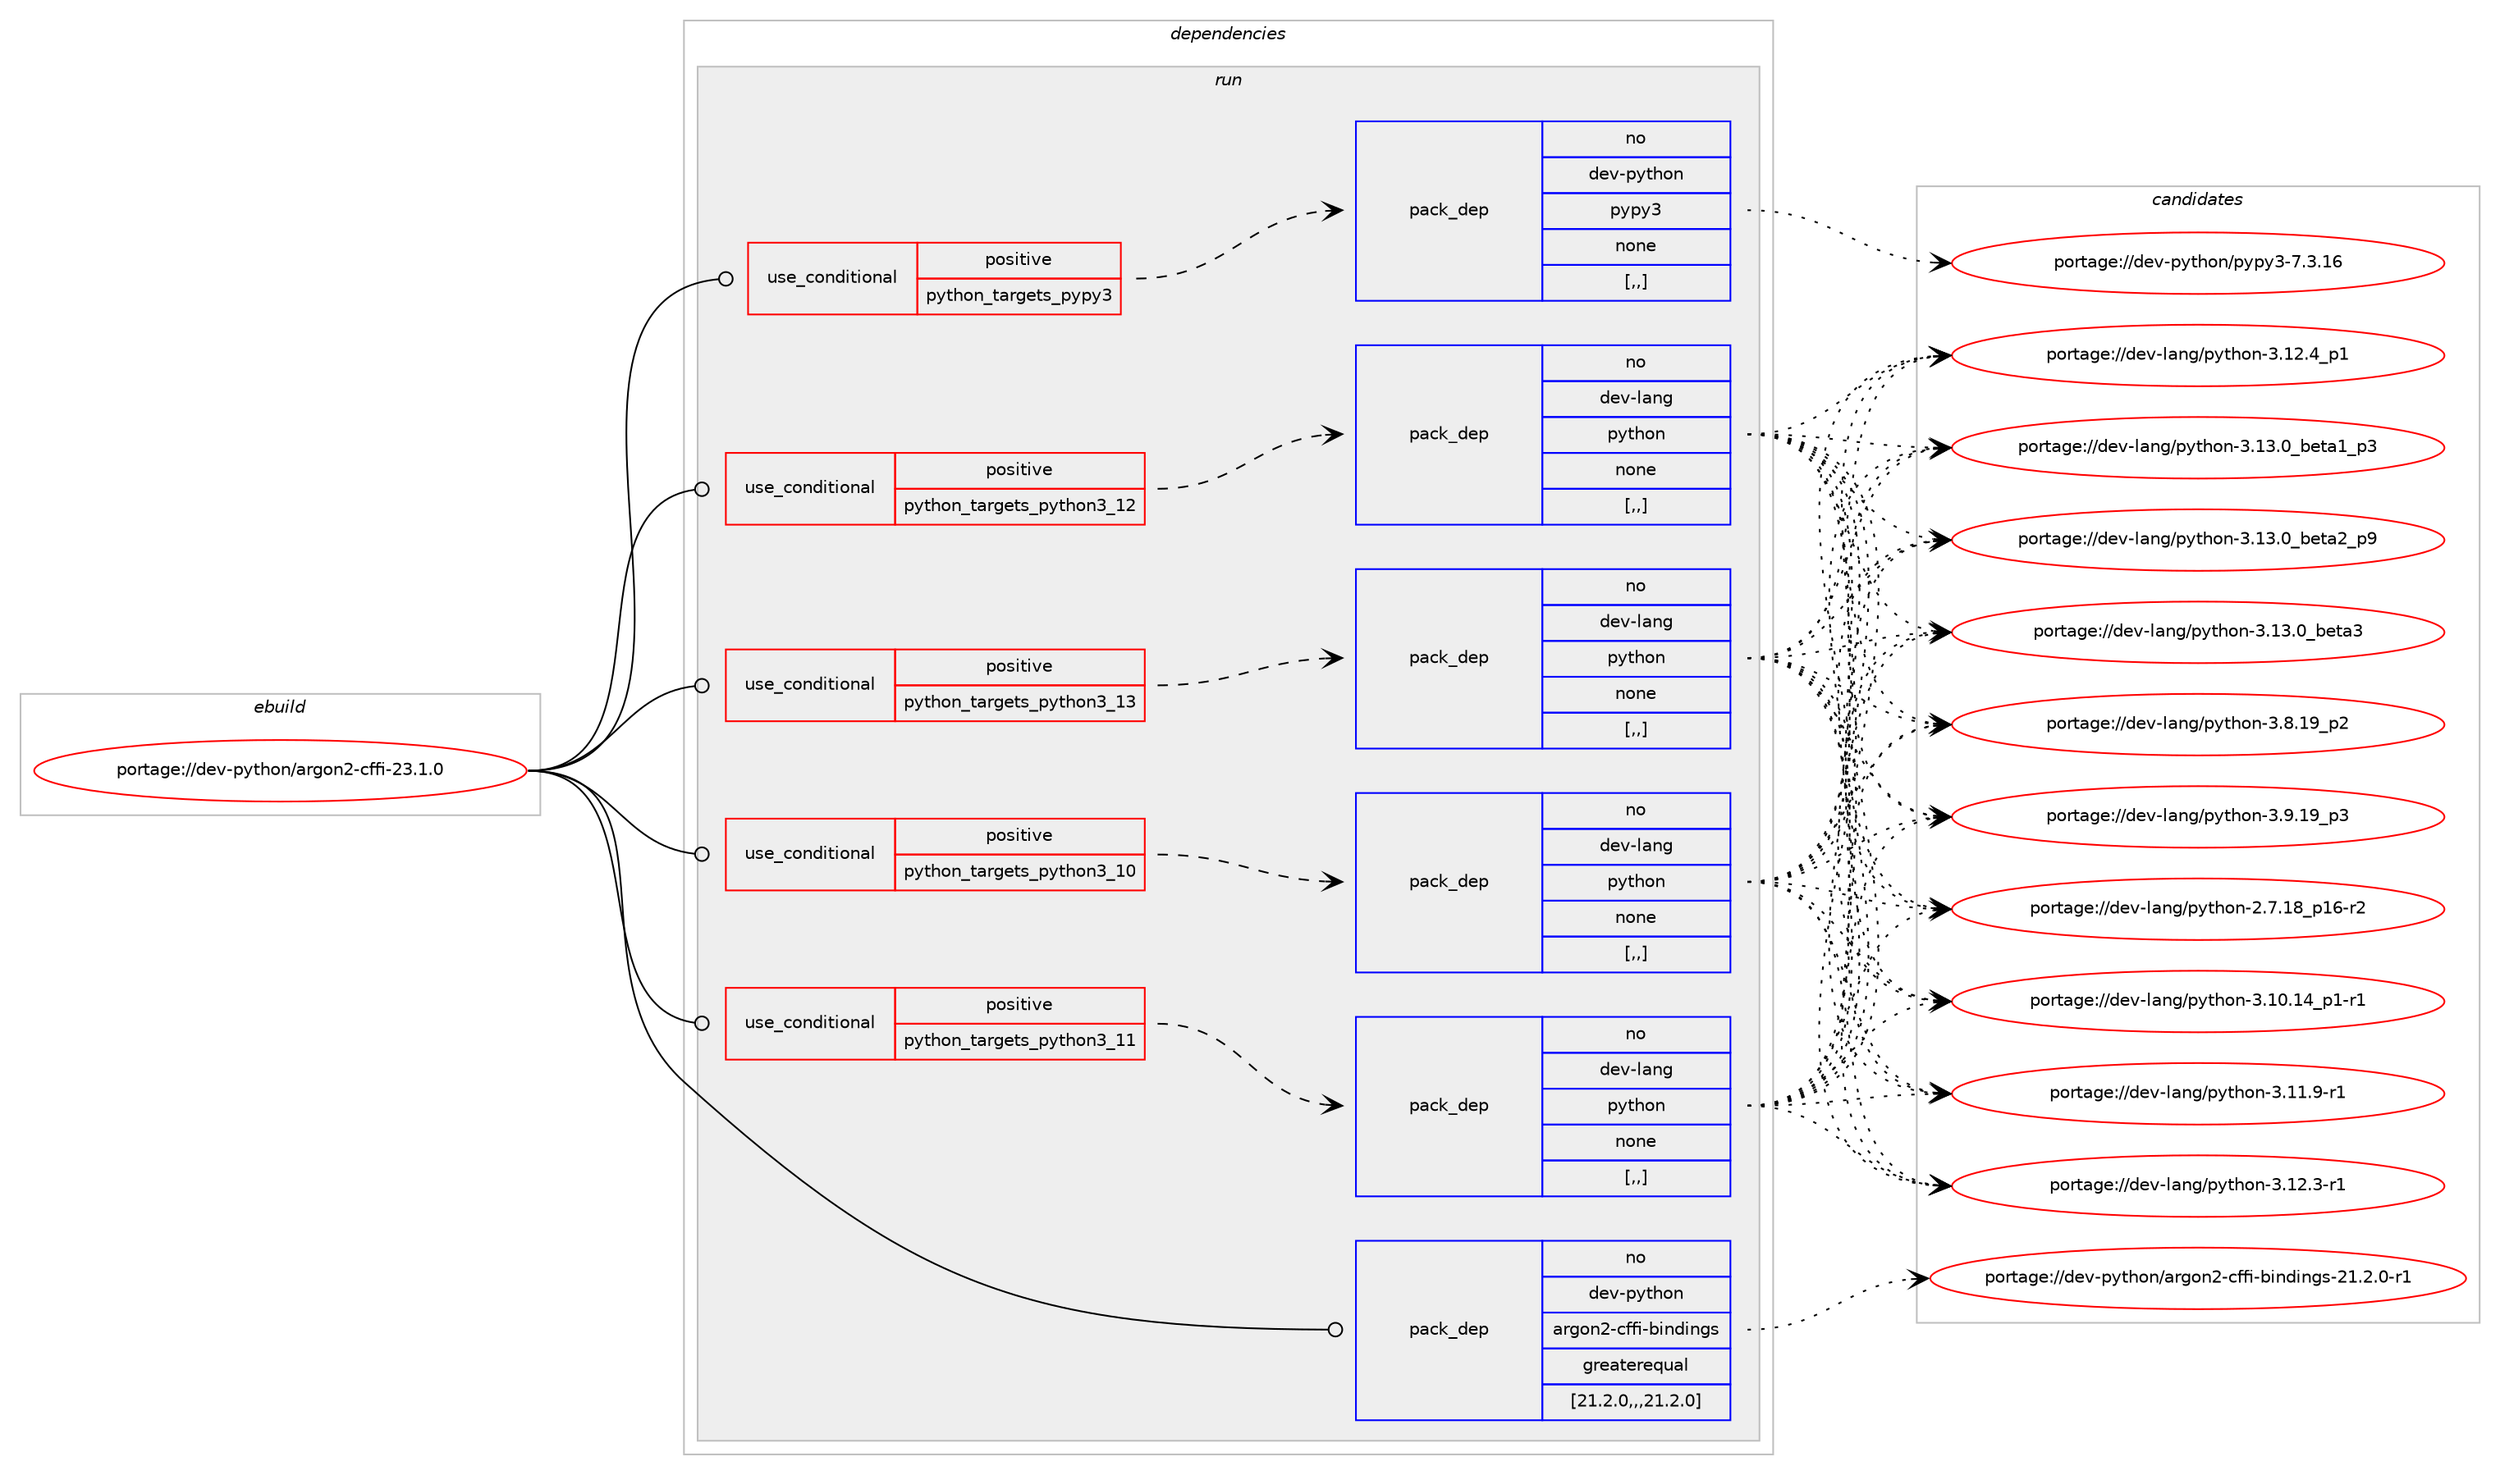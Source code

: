 digraph prolog {

# *************
# Graph options
# *************

newrank=true;
concentrate=true;
compound=true;
graph [rankdir=LR,fontname=Helvetica,fontsize=10,ranksep=1.5];#, ranksep=2.5, nodesep=0.2];
edge  [arrowhead=vee];
node  [fontname=Helvetica,fontsize=10];

# **********
# The ebuild
# **********

subgraph cluster_leftcol {
color=gray;
rank=same;
label=<<i>ebuild</i>>;
id [label="portage://dev-python/argon2-cffi-23.1.0", color=red, width=4, href="../dev-python/argon2-cffi-23.1.0.svg"];
}

# ****************
# The dependencies
# ****************

subgraph cluster_midcol {
color=gray;
label=<<i>dependencies</i>>;
subgraph cluster_compile {
fillcolor="#eeeeee";
style=filled;
label=<<i>compile</i>>;
}
subgraph cluster_compileandrun {
fillcolor="#eeeeee";
style=filled;
label=<<i>compile and run</i>>;
}
subgraph cluster_run {
fillcolor="#eeeeee";
style=filled;
label=<<i>run</i>>;
subgraph cond30114 {
dependency138830 [label=<<TABLE BORDER="0" CELLBORDER="1" CELLSPACING="0" CELLPADDING="4"><TR><TD ROWSPAN="3" CELLPADDING="10">use_conditional</TD></TR><TR><TD>positive</TD></TR><TR><TD>python_targets_pypy3</TD></TR></TABLE>>, shape=none, color=red];
subgraph pack107507 {
dependency138831 [label=<<TABLE BORDER="0" CELLBORDER="1" CELLSPACING="0" CELLPADDING="4" WIDTH="220"><TR><TD ROWSPAN="6" CELLPADDING="30">pack_dep</TD></TR><TR><TD WIDTH="110">no</TD></TR><TR><TD>dev-python</TD></TR><TR><TD>pypy3</TD></TR><TR><TD>none</TD></TR><TR><TD>[,,]</TD></TR></TABLE>>, shape=none, color=blue];
}
dependency138830:e -> dependency138831:w [weight=20,style="dashed",arrowhead="vee"];
}
id:e -> dependency138830:w [weight=20,style="solid",arrowhead="odot"];
subgraph cond30115 {
dependency138832 [label=<<TABLE BORDER="0" CELLBORDER="1" CELLSPACING="0" CELLPADDING="4"><TR><TD ROWSPAN="3" CELLPADDING="10">use_conditional</TD></TR><TR><TD>positive</TD></TR><TR><TD>python_targets_python3_10</TD></TR></TABLE>>, shape=none, color=red];
subgraph pack107508 {
dependency138833 [label=<<TABLE BORDER="0" CELLBORDER="1" CELLSPACING="0" CELLPADDING="4" WIDTH="220"><TR><TD ROWSPAN="6" CELLPADDING="30">pack_dep</TD></TR><TR><TD WIDTH="110">no</TD></TR><TR><TD>dev-lang</TD></TR><TR><TD>python</TD></TR><TR><TD>none</TD></TR><TR><TD>[,,]</TD></TR></TABLE>>, shape=none, color=blue];
}
dependency138832:e -> dependency138833:w [weight=20,style="dashed",arrowhead="vee"];
}
id:e -> dependency138832:w [weight=20,style="solid",arrowhead="odot"];
subgraph cond30116 {
dependency138834 [label=<<TABLE BORDER="0" CELLBORDER="1" CELLSPACING="0" CELLPADDING="4"><TR><TD ROWSPAN="3" CELLPADDING="10">use_conditional</TD></TR><TR><TD>positive</TD></TR><TR><TD>python_targets_python3_11</TD></TR></TABLE>>, shape=none, color=red];
subgraph pack107509 {
dependency138835 [label=<<TABLE BORDER="0" CELLBORDER="1" CELLSPACING="0" CELLPADDING="4" WIDTH="220"><TR><TD ROWSPAN="6" CELLPADDING="30">pack_dep</TD></TR><TR><TD WIDTH="110">no</TD></TR><TR><TD>dev-lang</TD></TR><TR><TD>python</TD></TR><TR><TD>none</TD></TR><TR><TD>[,,]</TD></TR></TABLE>>, shape=none, color=blue];
}
dependency138834:e -> dependency138835:w [weight=20,style="dashed",arrowhead="vee"];
}
id:e -> dependency138834:w [weight=20,style="solid",arrowhead="odot"];
subgraph cond30117 {
dependency138836 [label=<<TABLE BORDER="0" CELLBORDER="1" CELLSPACING="0" CELLPADDING="4"><TR><TD ROWSPAN="3" CELLPADDING="10">use_conditional</TD></TR><TR><TD>positive</TD></TR><TR><TD>python_targets_python3_12</TD></TR></TABLE>>, shape=none, color=red];
subgraph pack107510 {
dependency138837 [label=<<TABLE BORDER="0" CELLBORDER="1" CELLSPACING="0" CELLPADDING="4" WIDTH="220"><TR><TD ROWSPAN="6" CELLPADDING="30">pack_dep</TD></TR><TR><TD WIDTH="110">no</TD></TR><TR><TD>dev-lang</TD></TR><TR><TD>python</TD></TR><TR><TD>none</TD></TR><TR><TD>[,,]</TD></TR></TABLE>>, shape=none, color=blue];
}
dependency138836:e -> dependency138837:w [weight=20,style="dashed",arrowhead="vee"];
}
id:e -> dependency138836:w [weight=20,style="solid",arrowhead="odot"];
subgraph cond30118 {
dependency138838 [label=<<TABLE BORDER="0" CELLBORDER="1" CELLSPACING="0" CELLPADDING="4"><TR><TD ROWSPAN="3" CELLPADDING="10">use_conditional</TD></TR><TR><TD>positive</TD></TR><TR><TD>python_targets_python3_13</TD></TR></TABLE>>, shape=none, color=red];
subgraph pack107511 {
dependency138839 [label=<<TABLE BORDER="0" CELLBORDER="1" CELLSPACING="0" CELLPADDING="4" WIDTH="220"><TR><TD ROWSPAN="6" CELLPADDING="30">pack_dep</TD></TR><TR><TD WIDTH="110">no</TD></TR><TR><TD>dev-lang</TD></TR><TR><TD>python</TD></TR><TR><TD>none</TD></TR><TR><TD>[,,]</TD></TR></TABLE>>, shape=none, color=blue];
}
dependency138838:e -> dependency138839:w [weight=20,style="dashed",arrowhead="vee"];
}
id:e -> dependency138838:w [weight=20,style="solid",arrowhead="odot"];
subgraph pack107512 {
dependency138840 [label=<<TABLE BORDER="0" CELLBORDER="1" CELLSPACING="0" CELLPADDING="4" WIDTH="220"><TR><TD ROWSPAN="6" CELLPADDING="30">pack_dep</TD></TR><TR><TD WIDTH="110">no</TD></TR><TR><TD>dev-python</TD></TR><TR><TD>argon2-cffi-bindings</TD></TR><TR><TD>greaterequal</TD></TR><TR><TD>[21.2.0,,,21.2.0]</TD></TR></TABLE>>, shape=none, color=blue];
}
id:e -> dependency138840:w [weight=20,style="solid",arrowhead="odot"];
}
}

# **************
# The candidates
# **************

subgraph cluster_choices {
rank=same;
color=gray;
label=<<i>candidates</i>>;

subgraph choice107507 {
color=black;
nodesep=1;
choice10010111845112121116104111110471121211121215145554651464954 [label="portage://dev-python/pypy3-7.3.16", color=red, width=4,href="../dev-python/pypy3-7.3.16.svg"];
dependency138831:e -> choice10010111845112121116104111110471121211121215145554651464954:w [style=dotted,weight="100"];
}
subgraph choice107508 {
color=black;
nodesep=1;
choice100101118451089711010347112121116104111110455046554649569511249544511450 [label="portage://dev-lang/python-2.7.18_p16-r2", color=red, width=4,href="../dev-lang/python-2.7.18_p16-r2.svg"];
choice100101118451089711010347112121116104111110455146494846495295112494511449 [label="portage://dev-lang/python-3.10.14_p1-r1", color=red, width=4,href="../dev-lang/python-3.10.14_p1-r1.svg"];
choice100101118451089711010347112121116104111110455146494946574511449 [label="portage://dev-lang/python-3.11.9-r1", color=red, width=4,href="../dev-lang/python-3.11.9-r1.svg"];
choice100101118451089711010347112121116104111110455146495046514511449 [label="portage://dev-lang/python-3.12.3-r1", color=red, width=4,href="../dev-lang/python-3.12.3-r1.svg"];
choice100101118451089711010347112121116104111110455146495046529511249 [label="portage://dev-lang/python-3.12.4_p1", color=red, width=4,href="../dev-lang/python-3.12.4_p1.svg"];
choice10010111845108971101034711212111610411111045514649514648959810111697499511251 [label="portage://dev-lang/python-3.13.0_beta1_p3", color=red, width=4,href="../dev-lang/python-3.13.0_beta1_p3.svg"];
choice10010111845108971101034711212111610411111045514649514648959810111697509511257 [label="portage://dev-lang/python-3.13.0_beta2_p9", color=red, width=4,href="../dev-lang/python-3.13.0_beta2_p9.svg"];
choice1001011184510897110103471121211161041111104551464951464895981011169751 [label="portage://dev-lang/python-3.13.0_beta3", color=red, width=4,href="../dev-lang/python-3.13.0_beta3.svg"];
choice100101118451089711010347112121116104111110455146564649579511250 [label="portage://dev-lang/python-3.8.19_p2", color=red, width=4,href="../dev-lang/python-3.8.19_p2.svg"];
choice100101118451089711010347112121116104111110455146574649579511251 [label="portage://dev-lang/python-3.9.19_p3", color=red, width=4,href="../dev-lang/python-3.9.19_p3.svg"];
dependency138833:e -> choice100101118451089711010347112121116104111110455046554649569511249544511450:w [style=dotted,weight="100"];
dependency138833:e -> choice100101118451089711010347112121116104111110455146494846495295112494511449:w [style=dotted,weight="100"];
dependency138833:e -> choice100101118451089711010347112121116104111110455146494946574511449:w [style=dotted,weight="100"];
dependency138833:e -> choice100101118451089711010347112121116104111110455146495046514511449:w [style=dotted,weight="100"];
dependency138833:e -> choice100101118451089711010347112121116104111110455146495046529511249:w [style=dotted,weight="100"];
dependency138833:e -> choice10010111845108971101034711212111610411111045514649514648959810111697499511251:w [style=dotted,weight="100"];
dependency138833:e -> choice10010111845108971101034711212111610411111045514649514648959810111697509511257:w [style=dotted,weight="100"];
dependency138833:e -> choice1001011184510897110103471121211161041111104551464951464895981011169751:w [style=dotted,weight="100"];
dependency138833:e -> choice100101118451089711010347112121116104111110455146564649579511250:w [style=dotted,weight="100"];
dependency138833:e -> choice100101118451089711010347112121116104111110455146574649579511251:w [style=dotted,weight="100"];
}
subgraph choice107509 {
color=black;
nodesep=1;
choice100101118451089711010347112121116104111110455046554649569511249544511450 [label="portage://dev-lang/python-2.7.18_p16-r2", color=red, width=4,href="../dev-lang/python-2.7.18_p16-r2.svg"];
choice100101118451089711010347112121116104111110455146494846495295112494511449 [label="portage://dev-lang/python-3.10.14_p1-r1", color=red, width=4,href="../dev-lang/python-3.10.14_p1-r1.svg"];
choice100101118451089711010347112121116104111110455146494946574511449 [label="portage://dev-lang/python-3.11.9-r1", color=red, width=4,href="../dev-lang/python-3.11.9-r1.svg"];
choice100101118451089711010347112121116104111110455146495046514511449 [label="portage://dev-lang/python-3.12.3-r1", color=red, width=4,href="../dev-lang/python-3.12.3-r1.svg"];
choice100101118451089711010347112121116104111110455146495046529511249 [label="portage://dev-lang/python-3.12.4_p1", color=red, width=4,href="../dev-lang/python-3.12.4_p1.svg"];
choice10010111845108971101034711212111610411111045514649514648959810111697499511251 [label="portage://dev-lang/python-3.13.0_beta1_p3", color=red, width=4,href="../dev-lang/python-3.13.0_beta1_p3.svg"];
choice10010111845108971101034711212111610411111045514649514648959810111697509511257 [label="portage://dev-lang/python-3.13.0_beta2_p9", color=red, width=4,href="../dev-lang/python-3.13.0_beta2_p9.svg"];
choice1001011184510897110103471121211161041111104551464951464895981011169751 [label="portage://dev-lang/python-3.13.0_beta3", color=red, width=4,href="../dev-lang/python-3.13.0_beta3.svg"];
choice100101118451089711010347112121116104111110455146564649579511250 [label="portage://dev-lang/python-3.8.19_p2", color=red, width=4,href="../dev-lang/python-3.8.19_p2.svg"];
choice100101118451089711010347112121116104111110455146574649579511251 [label="portage://dev-lang/python-3.9.19_p3", color=red, width=4,href="../dev-lang/python-3.9.19_p3.svg"];
dependency138835:e -> choice100101118451089711010347112121116104111110455046554649569511249544511450:w [style=dotted,weight="100"];
dependency138835:e -> choice100101118451089711010347112121116104111110455146494846495295112494511449:w [style=dotted,weight="100"];
dependency138835:e -> choice100101118451089711010347112121116104111110455146494946574511449:w [style=dotted,weight="100"];
dependency138835:e -> choice100101118451089711010347112121116104111110455146495046514511449:w [style=dotted,weight="100"];
dependency138835:e -> choice100101118451089711010347112121116104111110455146495046529511249:w [style=dotted,weight="100"];
dependency138835:e -> choice10010111845108971101034711212111610411111045514649514648959810111697499511251:w [style=dotted,weight="100"];
dependency138835:e -> choice10010111845108971101034711212111610411111045514649514648959810111697509511257:w [style=dotted,weight="100"];
dependency138835:e -> choice1001011184510897110103471121211161041111104551464951464895981011169751:w [style=dotted,weight="100"];
dependency138835:e -> choice100101118451089711010347112121116104111110455146564649579511250:w [style=dotted,weight="100"];
dependency138835:e -> choice100101118451089711010347112121116104111110455146574649579511251:w [style=dotted,weight="100"];
}
subgraph choice107510 {
color=black;
nodesep=1;
choice100101118451089711010347112121116104111110455046554649569511249544511450 [label="portage://dev-lang/python-2.7.18_p16-r2", color=red, width=4,href="../dev-lang/python-2.7.18_p16-r2.svg"];
choice100101118451089711010347112121116104111110455146494846495295112494511449 [label="portage://dev-lang/python-3.10.14_p1-r1", color=red, width=4,href="../dev-lang/python-3.10.14_p1-r1.svg"];
choice100101118451089711010347112121116104111110455146494946574511449 [label="portage://dev-lang/python-3.11.9-r1", color=red, width=4,href="../dev-lang/python-3.11.9-r1.svg"];
choice100101118451089711010347112121116104111110455146495046514511449 [label="portage://dev-lang/python-3.12.3-r1", color=red, width=4,href="../dev-lang/python-3.12.3-r1.svg"];
choice100101118451089711010347112121116104111110455146495046529511249 [label="portage://dev-lang/python-3.12.4_p1", color=red, width=4,href="../dev-lang/python-3.12.4_p1.svg"];
choice10010111845108971101034711212111610411111045514649514648959810111697499511251 [label="portage://dev-lang/python-3.13.0_beta1_p3", color=red, width=4,href="../dev-lang/python-3.13.0_beta1_p3.svg"];
choice10010111845108971101034711212111610411111045514649514648959810111697509511257 [label="portage://dev-lang/python-3.13.0_beta2_p9", color=red, width=4,href="../dev-lang/python-3.13.0_beta2_p9.svg"];
choice1001011184510897110103471121211161041111104551464951464895981011169751 [label="portage://dev-lang/python-3.13.0_beta3", color=red, width=4,href="../dev-lang/python-3.13.0_beta3.svg"];
choice100101118451089711010347112121116104111110455146564649579511250 [label="portage://dev-lang/python-3.8.19_p2", color=red, width=4,href="../dev-lang/python-3.8.19_p2.svg"];
choice100101118451089711010347112121116104111110455146574649579511251 [label="portage://dev-lang/python-3.9.19_p3", color=red, width=4,href="../dev-lang/python-3.9.19_p3.svg"];
dependency138837:e -> choice100101118451089711010347112121116104111110455046554649569511249544511450:w [style=dotted,weight="100"];
dependency138837:e -> choice100101118451089711010347112121116104111110455146494846495295112494511449:w [style=dotted,weight="100"];
dependency138837:e -> choice100101118451089711010347112121116104111110455146494946574511449:w [style=dotted,weight="100"];
dependency138837:e -> choice100101118451089711010347112121116104111110455146495046514511449:w [style=dotted,weight="100"];
dependency138837:e -> choice100101118451089711010347112121116104111110455146495046529511249:w [style=dotted,weight="100"];
dependency138837:e -> choice10010111845108971101034711212111610411111045514649514648959810111697499511251:w [style=dotted,weight="100"];
dependency138837:e -> choice10010111845108971101034711212111610411111045514649514648959810111697509511257:w [style=dotted,weight="100"];
dependency138837:e -> choice1001011184510897110103471121211161041111104551464951464895981011169751:w [style=dotted,weight="100"];
dependency138837:e -> choice100101118451089711010347112121116104111110455146564649579511250:w [style=dotted,weight="100"];
dependency138837:e -> choice100101118451089711010347112121116104111110455146574649579511251:w [style=dotted,weight="100"];
}
subgraph choice107511 {
color=black;
nodesep=1;
choice100101118451089711010347112121116104111110455046554649569511249544511450 [label="portage://dev-lang/python-2.7.18_p16-r2", color=red, width=4,href="../dev-lang/python-2.7.18_p16-r2.svg"];
choice100101118451089711010347112121116104111110455146494846495295112494511449 [label="portage://dev-lang/python-3.10.14_p1-r1", color=red, width=4,href="../dev-lang/python-3.10.14_p1-r1.svg"];
choice100101118451089711010347112121116104111110455146494946574511449 [label="portage://dev-lang/python-3.11.9-r1", color=red, width=4,href="../dev-lang/python-3.11.9-r1.svg"];
choice100101118451089711010347112121116104111110455146495046514511449 [label="portage://dev-lang/python-3.12.3-r1", color=red, width=4,href="../dev-lang/python-3.12.3-r1.svg"];
choice100101118451089711010347112121116104111110455146495046529511249 [label="portage://dev-lang/python-3.12.4_p1", color=red, width=4,href="../dev-lang/python-3.12.4_p1.svg"];
choice10010111845108971101034711212111610411111045514649514648959810111697499511251 [label="portage://dev-lang/python-3.13.0_beta1_p3", color=red, width=4,href="../dev-lang/python-3.13.0_beta1_p3.svg"];
choice10010111845108971101034711212111610411111045514649514648959810111697509511257 [label="portage://dev-lang/python-3.13.0_beta2_p9", color=red, width=4,href="../dev-lang/python-3.13.0_beta2_p9.svg"];
choice1001011184510897110103471121211161041111104551464951464895981011169751 [label="portage://dev-lang/python-3.13.0_beta3", color=red, width=4,href="../dev-lang/python-3.13.0_beta3.svg"];
choice100101118451089711010347112121116104111110455146564649579511250 [label="portage://dev-lang/python-3.8.19_p2", color=red, width=4,href="../dev-lang/python-3.8.19_p2.svg"];
choice100101118451089711010347112121116104111110455146574649579511251 [label="portage://dev-lang/python-3.9.19_p3", color=red, width=4,href="../dev-lang/python-3.9.19_p3.svg"];
dependency138839:e -> choice100101118451089711010347112121116104111110455046554649569511249544511450:w [style=dotted,weight="100"];
dependency138839:e -> choice100101118451089711010347112121116104111110455146494846495295112494511449:w [style=dotted,weight="100"];
dependency138839:e -> choice100101118451089711010347112121116104111110455146494946574511449:w [style=dotted,weight="100"];
dependency138839:e -> choice100101118451089711010347112121116104111110455146495046514511449:w [style=dotted,weight="100"];
dependency138839:e -> choice100101118451089711010347112121116104111110455146495046529511249:w [style=dotted,weight="100"];
dependency138839:e -> choice10010111845108971101034711212111610411111045514649514648959810111697499511251:w [style=dotted,weight="100"];
dependency138839:e -> choice10010111845108971101034711212111610411111045514649514648959810111697509511257:w [style=dotted,weight="100"];
dependency138839:e -> choice1001011184510897110103471121211161041111104551464951464895981011169751:w [style=dotted,weight="100"];
dependency138839:e -> choice100101118451089711010347112121116104111110455146564649579511250:w [style=dotted,weight="100"];
dependency138839:e -> choice100101118451089711010347112121116104111110455146574649579511251:w [style=dotted,weight="100"];
}
subgraph choice107512 {
color=black;
nodesep=1;
choice1001011184511212111610411111047971141031111105045991021021054598105110100105110103115455049465046484511449 [label="portage://dev-python/argon2-cffi-bindings-21.2.0-r1", color=red, width=4,href="../dev-python/argon2-cffi-bindings-21.2.0-r1.svg"];
dependency138840:e -> choice1001011184511212111610411111047971141031111105045991021021054598105110100105110103115455049465046484511449:w [style=dotted,weight="100"];
}
}

}
